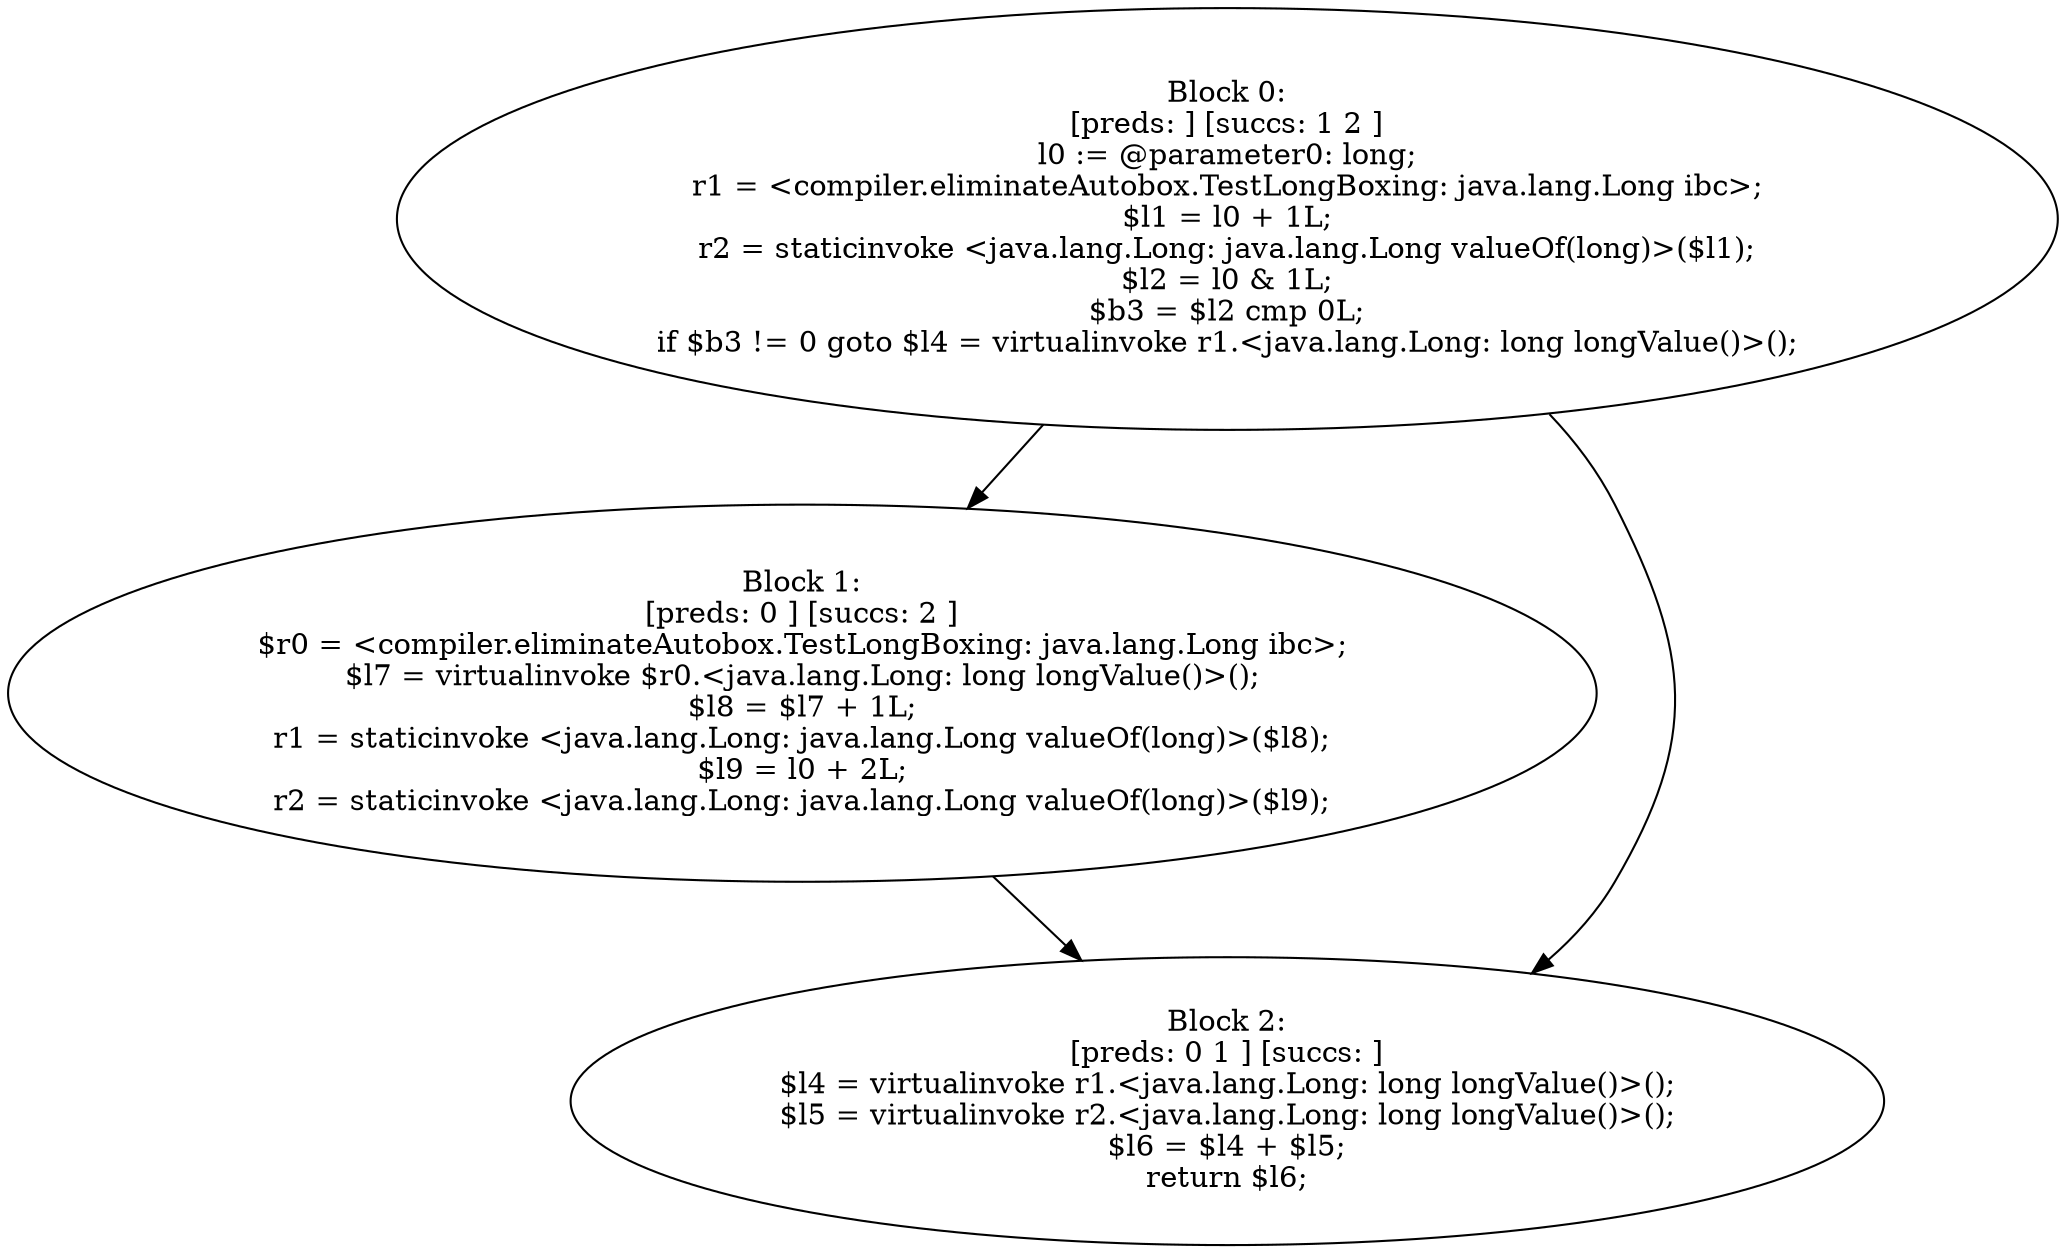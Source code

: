 digraph "unitGraph" {
    "Block 0:
[preds: ] [succs: 1 2 ]
l0 := @parameter0: long;
r1 = <compiler.eliminateAutobox.TestLongBoxing: java.lang.Long ibc>;
$l1 = l0 + 1L;
r2 = staticinvoke <java.lang.Long: java.lang.Long valueOf(long)>($l1);
$l2 = l0 & 1L;
$b3 = $l2 cmp 0L;
if $b3 != 0 goto $l4 = virtualinvoke r1.<java.lang.Long: long longValue()>();
"
    "Block 1:
[preds: 0 ] [succs: 2 ]
$r0 = <compiler.eliminateAutobox.TestLongBoxing: java.lang.Long ibc>;
$l7 = virtualinvoke $r0.<java.lang.Long: long longValue()>();
$l8 = $l7 + 1L;
r1 = staticinvoke <java.lang.Long: java.lang.Long valueOf(long)>($l8);
$l9 = l0 + 2L;
r2 = staticinvoke <java.lang.Long: java.lang.Long valueOf(long)>($l9);
"
    "Block 2:
[preds: 0 1 ] [succs: ]
$l4 = virtualinvoke r1.<java.lang.Long: long longValue()>();
$l5 = virtualinvoke r2.<java.lang.Long: long longValue()>();
$l6 = $l4 + $l5;
return $l6;
"
    "Block 0:
[preds: ] [succs: 1 2 ]
l0 := @parameter0: long;
r1 = <compiler.eliminateAutobox.TestLongBoxing: java.lang.Long ibc>;
$l1 = l0 + 1L;
r2 = staticinvoke <java.lang.Long: java.lang.Long valueOf(long)>($l1);
$l2 = l0 & 1L;
$b3 = $l2 cmp 0L;
if $b3 != 0 goto $l4 = virtualinvoke r1.<java.lang.Long: long longValue()>();
"->"Block 1:
[preds: 0 ] [succs: 2 ]
$r0 = <compiler.eliminateAutobox.TestLongBoxing: java.lang.Long ibc>;
$l7 = virtualinvoke $r0.<java.lang.Long: long longValue()>();
$l8 = $l7 + 1L;
r1 = staticinvoke <java.lang.Long: java.lang.Long valueOf(long)>($l8);
$l9 = l0 + 2L;
r2 = staticinvoke <java.lang.Long: java.lang.Long valueOf(long)>($l9);
";
    "Block 0:
[preds: ] [succs: 1 2 ]
l0 := @parameter0: long;
r1 = <compiler.eliminateAutobox.TestLongBoxing: java.lang.Long ibc>;
$l1 = l0 + 1L;
r2 = staticinvoke <java.lang.Long: java.lang.Long valueOf(long)>($l1);
$l2 = l0 & 1L;
$b3 = $l2 cmp 0L;
if $b3 != 0 goto $l4 = virtualinvoke r1.<java.lang.Long: long longValue()>();
"->"Block 2:
[preds: 0 1 ] [succs: ]
$l4 = virtualinvoke r1.<java.lang.Long: long longValue()>();
$l5 = virtualinvoke r2.<java.lang.Long: long longValue()>();
$l6 = $l4 + $l5;
return $l6;
";
    "Block 1:
[preds: 0 ] [succs: 2 ]
$r0 = <compiler.eliminateAutobox.TestLongBoxing: java.lang.Long ibc>;
$l7 = virtualinvoke $r0.<java.lang.Long: long longValue()>();
$l8 = $l7 + 1L;
r1 = staticinvoke <java.lang.Long: java.lang.Long valueOf(long)>($l8);
$l9 = l0 + 2L;
r2 = staticinvoke <java.lang.Long: java.lang.Long valueOf(long)>($l9);
"->"Block 2:
[preds: 0 1 ] [succs: ]
$l4 = virtualinvoke r1.<java.lang.Long: long longValue()>();
$l5 = virtualinvoke r2.<java.lang.Long: long longValue()>();
$l6 = $l4 + $l5;
return $l6;
";
}
